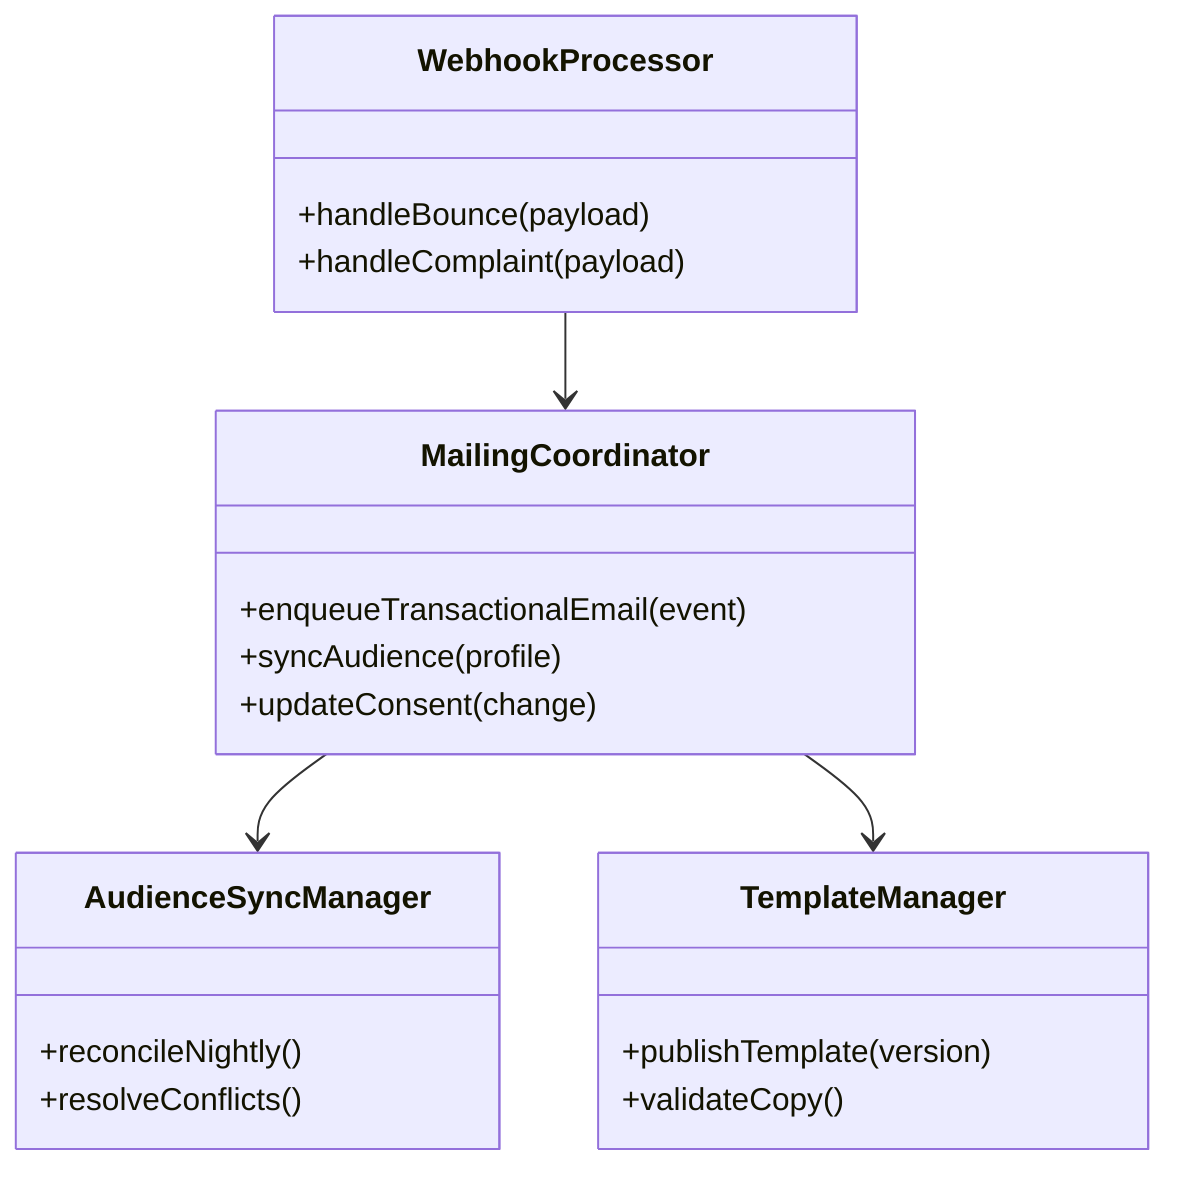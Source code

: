classDiagram
    class MailingCoordinator {
        +enqueueTransactionalEmail(event)
        +syncAudience(profile)
        +updateConsent(change)
    }
    class AudienceSyncManager {
        +reconcileNightly()
        +resolveConflicts()
    }
    class WebhookProcessor {
        +handleBounce(payload)
        +handleComplaint(payload)
    }
    class TemplateManager {
        +publishTemplate(version)
        +validateCopy()
    }
    MailingCoordinator --> AudienceSyncManager
    MailingCoordinator --> TemplateManager
    WebhookProcessor --> MailingCoordinator
